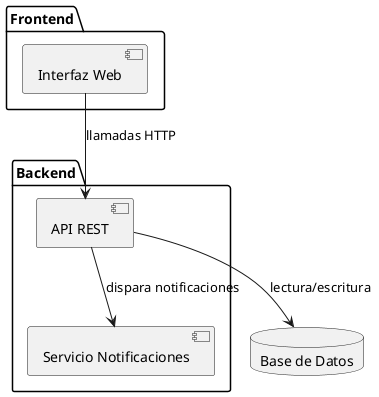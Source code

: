 @startuml

package "Frontend" {
  [Interfaz Web] as UI
}

package "Backend" {
  [API REST] as API
  [Servicio Notificaciones] as Notif
}

database "Base de Datos" as DB

UI --> API : llamadas HTTP
API --> DB : lectura/escritura
API --> Notif : dispara notificaciones

@enduml
